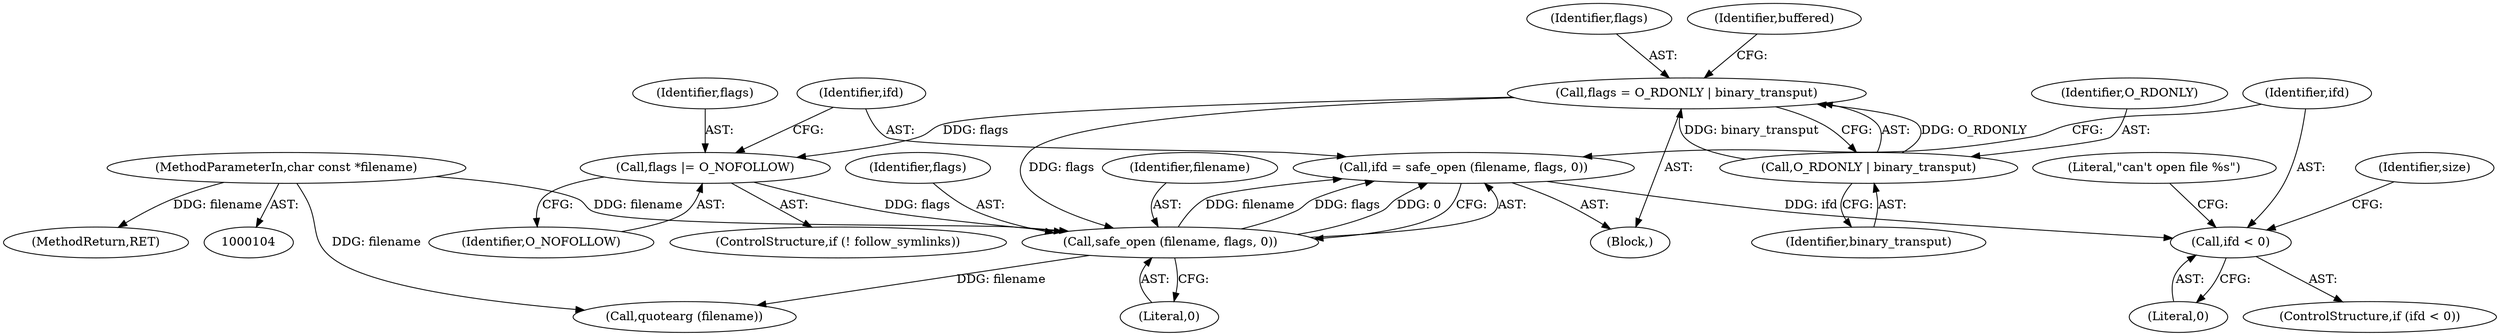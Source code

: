 digraph "0_savannah_dce4683cbbe107a95f1f0d45fabc304acfb5d71a@API" {
"1000164" [label="(Call,ifd = safe_open (filename, flags, 0))"];
"1000166" [label="(Call,safe_open (filename, flags, 0))"];
"1000105" [label="(MethodParameterIn,char const *filename)"];
"1000147" [label="(Call,flags = O_RDONLY | binary_transput)"];
"1000149" [label="(Call,O_RDONLY | binary_transput)"];
"1000161" [label="(Call,flags |= O_NOFOLLOW)"];
"1000171" [label="(Call,ifd < 0)"];
"1000149" [label="(Call,O_RDONLY | binary_transput)"];
"1000170" [label="(ControlStructure,if (ifd < 0))"];
"1000175" [label="(Literal,\"can't open file %s\")"];
"1000161" [label="(Call,flags |= O_NOFOLLOW)"];
"1000158" [label="(ControlStructure,if (! follow_symlinks))"];
"1000165" [label="(Identifier,ifd)"];
"1000163" [label="(Identifier,O_NOFOLLOW)"];
"1000169" [label="(Literal,0)"];
"1000172" [label="(Identifier,ifd)"];
"1000162" [label="(Identifier,flags)"];
"1000105" [label="(MethodParameterIn,char const *filename)"];
"1000167" [label="(Identifier,filename)"];
"1000171" [label="(Call,ifd < 0)"];
"1000173" [label="(Literal,0)"];
"1000147" [label="(Call,flags = O_RDONLY | binary_transput)"];
"1000176" [label="(Call,quotearg (filename))"];
"1000150" [label="(Identifier,O_RDONLY)"];
"1000168" [label="(Identifier,flags)"];
"1000166" [label="(Call,safe_open (filename, flags, 0))"];
"1000164" [label="(Call,ifd = safe_open (filename, flags, 0))"];
"1000205" [label="(MethodReturn,RET)"];
"1000179" [label="(Identifier,size)"];
"1000148" [label="(Identifier,flags)"];
"1000154" [label="(Identifier,buffered)"];
"1000145" [label="(Block,)"];
"1000151" [label="(Identifier,binary_transput)"];
"1000164" -> "1000145"  [label="AST: "];
"1000164" -> "1000166"  [label="CFG: "];
"1000165" -> "1000164"  [label="AST: "];
"1000166" -> "1000164"  [label="AST: "];
"1000172" -> "1000164"  [label="CFG: "];
"1000166" -> "1000164"  [label="DDG: filename"];
"1000166" -> "1000164"  [label="DDG: flags"];
"1000166" -> "1000164"  [label="DDG: 0"];
"1000164" -> "1000171"  [label="DDG: ifd"];
"1000166" -> "1000169"  [label="CFG: "];
"1000167" -> "1000166"  [label="AST: "];
"1000168" -> "1000166"  [label="AST: "];
"1000169" -> "1000166"  [label="AST: "];
"1000105" -> "1000166"  [label="DDG: filename"];
"1000147" -> "1000166"  [label="DDG: flags"];
"1000161" -> "1000166"  [label="DDG: flags"];
"1000166" -> "1000176"  [label="DDG: filename"];
"1000105" -> "1000104"  [label="AST: "];
"1000105" -> "1000205"  [label="DDG: filename"];
"1000105" -> "1000176"  [label="DDG: filename"];
"1000147" -> "1000145"  [label="AST: "];
"1000147" -> "1000149"  [label="CFG: "];
"1000148" -> "1000147"  [label="AST: "];
"1000149" -> "1000147"  [label="AST: "];
"1000154" -> "1000147"  [label="CFG: "];
"1000149" -> "1000147"  [label="DDG: O_RDONLY"];
"1000149" -> "1000147"  [label="DDG: binary_transput"];
"1000147" -> "1000161"  [label="DDG: flags"];
"1000149" -> "1000151"  [label="CFG: "];
"1000150" -> "1000149"  [label="AST: "];
"1000151" -> "1000149"  [label="AST: "];
"1000161" -> "1000158"  [label="AST: "];
"1000161" -> "1000163"  [label="CFG: "];
"1000162" -> "1000161"  [label="AST: "];
"1000163" -> "1000161"  [label="AST: "];
"1000165" -> "1000161"  [label="CFG: "];
"1000171" -> "1000170"  [label="AST: "];
"1000171" -> "1000173"  [label="CFG: "];
"1000172" -> "1000171"  [label="AST: "];
"1000173" -> "1000171"  [label="AST: "];
"1000175" -> "1000171"  [label="CFG: "];
"1000179" -> "1000171"  [label="CFG: "];
}
